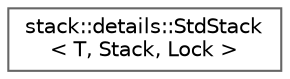 digraph "类继承关系图"
{
 // LATEX_PDF_SIZE
  bgcolor="transparent";
  edge [fontname=Helvetica,fontsize=10,labelfontname=Helvetica,labelfontsize=10];
  node [fontname=Helvetica,fontsize=10,shape=box,height=0.2,width=0.4];
  rankdir="LR";
  Node0 [id="Node000000",label="stack::details::StdStack\l\< T, Stack, Lock \>",height=0.2,width=0.4,color="grey40", fillcolor="white", style="filled",URL="$classstack_1_1details_1_1_std_stack.html",tooltip=" "];
}
